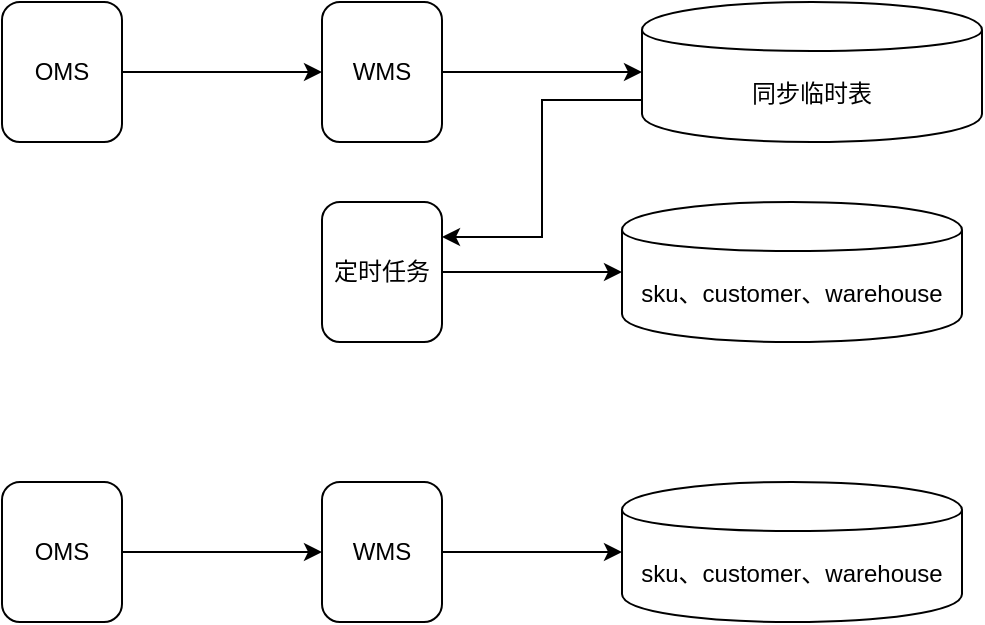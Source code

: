 <mxfile version="12.4.9" type="github">
  <diagram id="NSnhDGwP86b-_AM1NMip" name="第 1 页">
    <mxGraphModel dx="1373" dy="773" grid="1" gridSize="10" guides="1" tooltips="1" connect="1" arrows="1" fold="1" page="1" pageScale="1" pageWidth="827" pageHeight="1169" math="0" shadow="0">
      <root>
        <mxCell id="0"/>
        <mxCell id="1" parent="0"/>
        <mxCell id="SXo5Izdzq-ofZRaKsgle-17" value="" style="group" vertex="1" connectable="0" parent="1">
          <mxGeometry x="160" y="40" width="490" height="170" as="geometry"/>
        </mxCell>
        <mxCell id="SXo5Izdzq-ofZRaKsgle-1" value="OMS" style="rounded=1;whiteSpace=wrap;html=1;" vertex="1" parent="SXo5Izdzq-ofZRaKsgle-17">
          <mxGeometry width="60" height="70" as="geometry"/>
        </mxCell>
        <mxCell id="SXo5Izdzq-ofZRaKsgle-2" value="WMS" style="rounded=1;whiteSpace=wrap;html=1;" vertex="1" parent="SXo5Izdzq-ofZRaKsgle-17">
          <mxGeometry x="160" width="60" height="70" as="geometry"/>
        </mxCell>
        <mxCell id="SXo5Izdzq-ofZRaKsgle-5" style="edgeStyle=orthogonalEdgeStyle;rounded=0;orthogonalLoop=1;jettySize=auto;html=1;exitX=1;exitY=0.5;exitDx=0;exitDy=0;entryX=0;entryY=0.5;entryDx=0;entryDy=0;" edge="1" parent="SXo5Izdzq-ofZRaKsgle-17" source="SXo5Izdzq-ofZRaKsgle-1" target="SXo5Izdzq-ofZRaKsgle-2">
          <mxGeometry relative="1" as="geometry"/>
        </mxCell>
        <mxCell id="SXo5Izdzq-ofZRaKsgle-4" value="同步临时表" style="shape=cylinder;whiteSpace=wrap;html=1;boundedLbl=1;backgroundOutline=1;" vertex="1" parent="SXo5Izdzq-ofZRaKsgle-17">
          <mxGeometry x="320" width="170" height="70" as="geometry"/>
        </mxCell>
        <mxCell id="SXo5Izdzq-ofZRaKsgle-6" style="edgeStyle=orthogonalEdgeStyle;rounded=0;orthogonalLoop=1;jettySize=auto;html=1;exitX=1;exitY=0.5;exitDx=0;exitDy=0;entryX=0;entryY=0.5;entryDx=0;entryDy=0;" edge="1" parent="SXo5Izdzq-ofZRaKsgle-17" source="SXo5Izdzq-ofZRaKsgle-2" target="SXo5Izdzq-ofZRaKsgle-4">
          <mxGeometry relative="1" as="geometry"/>
        </mxCell>
        <mxCell id="SXo5Izdzq-ofZRaKsgle-7" value="定时任务" style="rounded=1;whiteSpace=wrap;html=1;" vertex="1" parent="SXo5Izdzq-ofZRaKsgle-17">
          <mxGeometry x="160" y="100" width="60" height="70" as="geometry"/>
        </mxCell>
        <mxCell id="SXo5Izdzq-ofZRaKsgle-9" style="edgeStyle=orthogonalEdgeStyle;rounded=0;orthogonalLoop=1;jettySize=auto;html=1;entryX=1;entryY=0.25;entryDx=0;entryDy=0;exitX=0;exitY=0.7;exitDx=0;exitDy=0;" edge="1" parent="SXo5Izdzq-ofZRaKsgle-17" source="SXo5Izdzq-ofZRaKsgle-4" target="SXo5Izdzq-ofZRaKsgle-7">
          <mxGeometry relative="1" as="geometry"/>
        </mxCell>
        <mxCell id="SXo5Izdzq-ofZRaKsgle-10" value="sku、customer、warehouse" style="shape=cylinder;whiteSpace=wrap;html=1;boundedLbl=1;backgroundOutline=1;" vertex="1" parent="SXo5Izdzq-ofZRaKsgle-17">
          <mxGeometry x="310" y="100" width="170" height="70" as="geometry"/>
        </mxCell>
        <mxCell id="SXo5Izdzq-ofZRaKsgle-11" style="edgeStyle=orthogonalEdgeStyle;rounded=0;orthogonalLoop=1;jettySize=auto;html=1;exitX=1;exitY=0.5;exitDx=0;exitDy=0;entryX=0;entryY=0.5;entryDx=0;entryDy=0;" edge="1" parent="SXo5Izdzq-ofZRaKsgle-17" source="SXo5Izdzq-ofZRaKsgle-7" target="SXo5Izdzq-ofZRaKsgle-10">
          <mxGeometry relative="1" as="geometry"/>
        </mxCell>
        <mxCell id="SXo5Izdzq-ofZRaKsgle-18" value="" style="group" vertex="1" connectable="0" parent="1">
          <mxGeometry x="160" y="280" width="480" height="70" as="geometry"/>
        </mxCell>
        <mxCell id="SXo5Izdzq-ofZRaKsgle-12" value="OMS" style="rounded=1;whiteSpace=wrap;html=1;" vertex="1" parent="SXo5Izdzq-ofZRaKsgle-18">
          <mxGeometry width="60" height="70" as="geometry"/>
        </mxCell>
        <mxCell id="SXo5Izdzq-ofZRaKsgle-13" value="WMS" style="rounded=1;whiteSpace=wrap;html=1;" vertex="1" parent="SXo5Izdzq-ofZRaKsgle-18">
          <mxGeometry x="160" width="60" height="70" as="geometry"/>
        </mxCell>
        <mxCell id="SXo5Izdzq-ofZRaKsgle-15" style="edgeStyle=orthogonalEdgeStyle;rounded=0;orthogonalLoop=1;jettySize=auto;html=1;exitX=1;exitY=0.5;exitDx=0;exitDy=0;entryX=0;entryY=0.5;entryDx=0;entryDy=0;" edge="1" parent="SXo5Izdzq-ofZRaKsgle-18" source="SXo5Izdzq-ofZRaKsgle-12" target="SXo5Izdzq-ofZRaKsgle-13">
          <mxGeometry relative="1" as="geometry"/>
        </mxCell>
        <mxCell id="SXo5Izdzq-ofZRaKsgle-14" value="sku、customer、warehouse" style="shape=cylinder;whiteSpace=wrap;html=1;boundedLbl=1;backgroundOutline=1;" vertex="1" parent="SXo5Izdzq-ofZRaKsgle-18">
          <mxGeometry x="310" width="170" height="70" as="geometry"/>
        </mxCell>
        <mxCell id="SXo5Izdzq-ofZRaKsgle-16" style="edgeStyle=orthogonalEdgeStyle;rounded=0;orthogonalLoop=1;jettySize=auto;html=1;exitX=1;exitY=0.5;exitDx=0;exitDy=0;entryX=0;entryY=0.5;entryDx=0;entryDy=0;" edge="1" parent="SXo5Izdzq-ofZRaKsgle-18" source="SXo5Izdzq-ofZRaKsgle-13" target="SXo5Izdzq-ofZRaKsgle-14">
          <mxGeometry relative="1" as="geometry"/>
        </mxCell>
      </root>
    </mxGraphModel>
  </diagram>
</mxfile>
